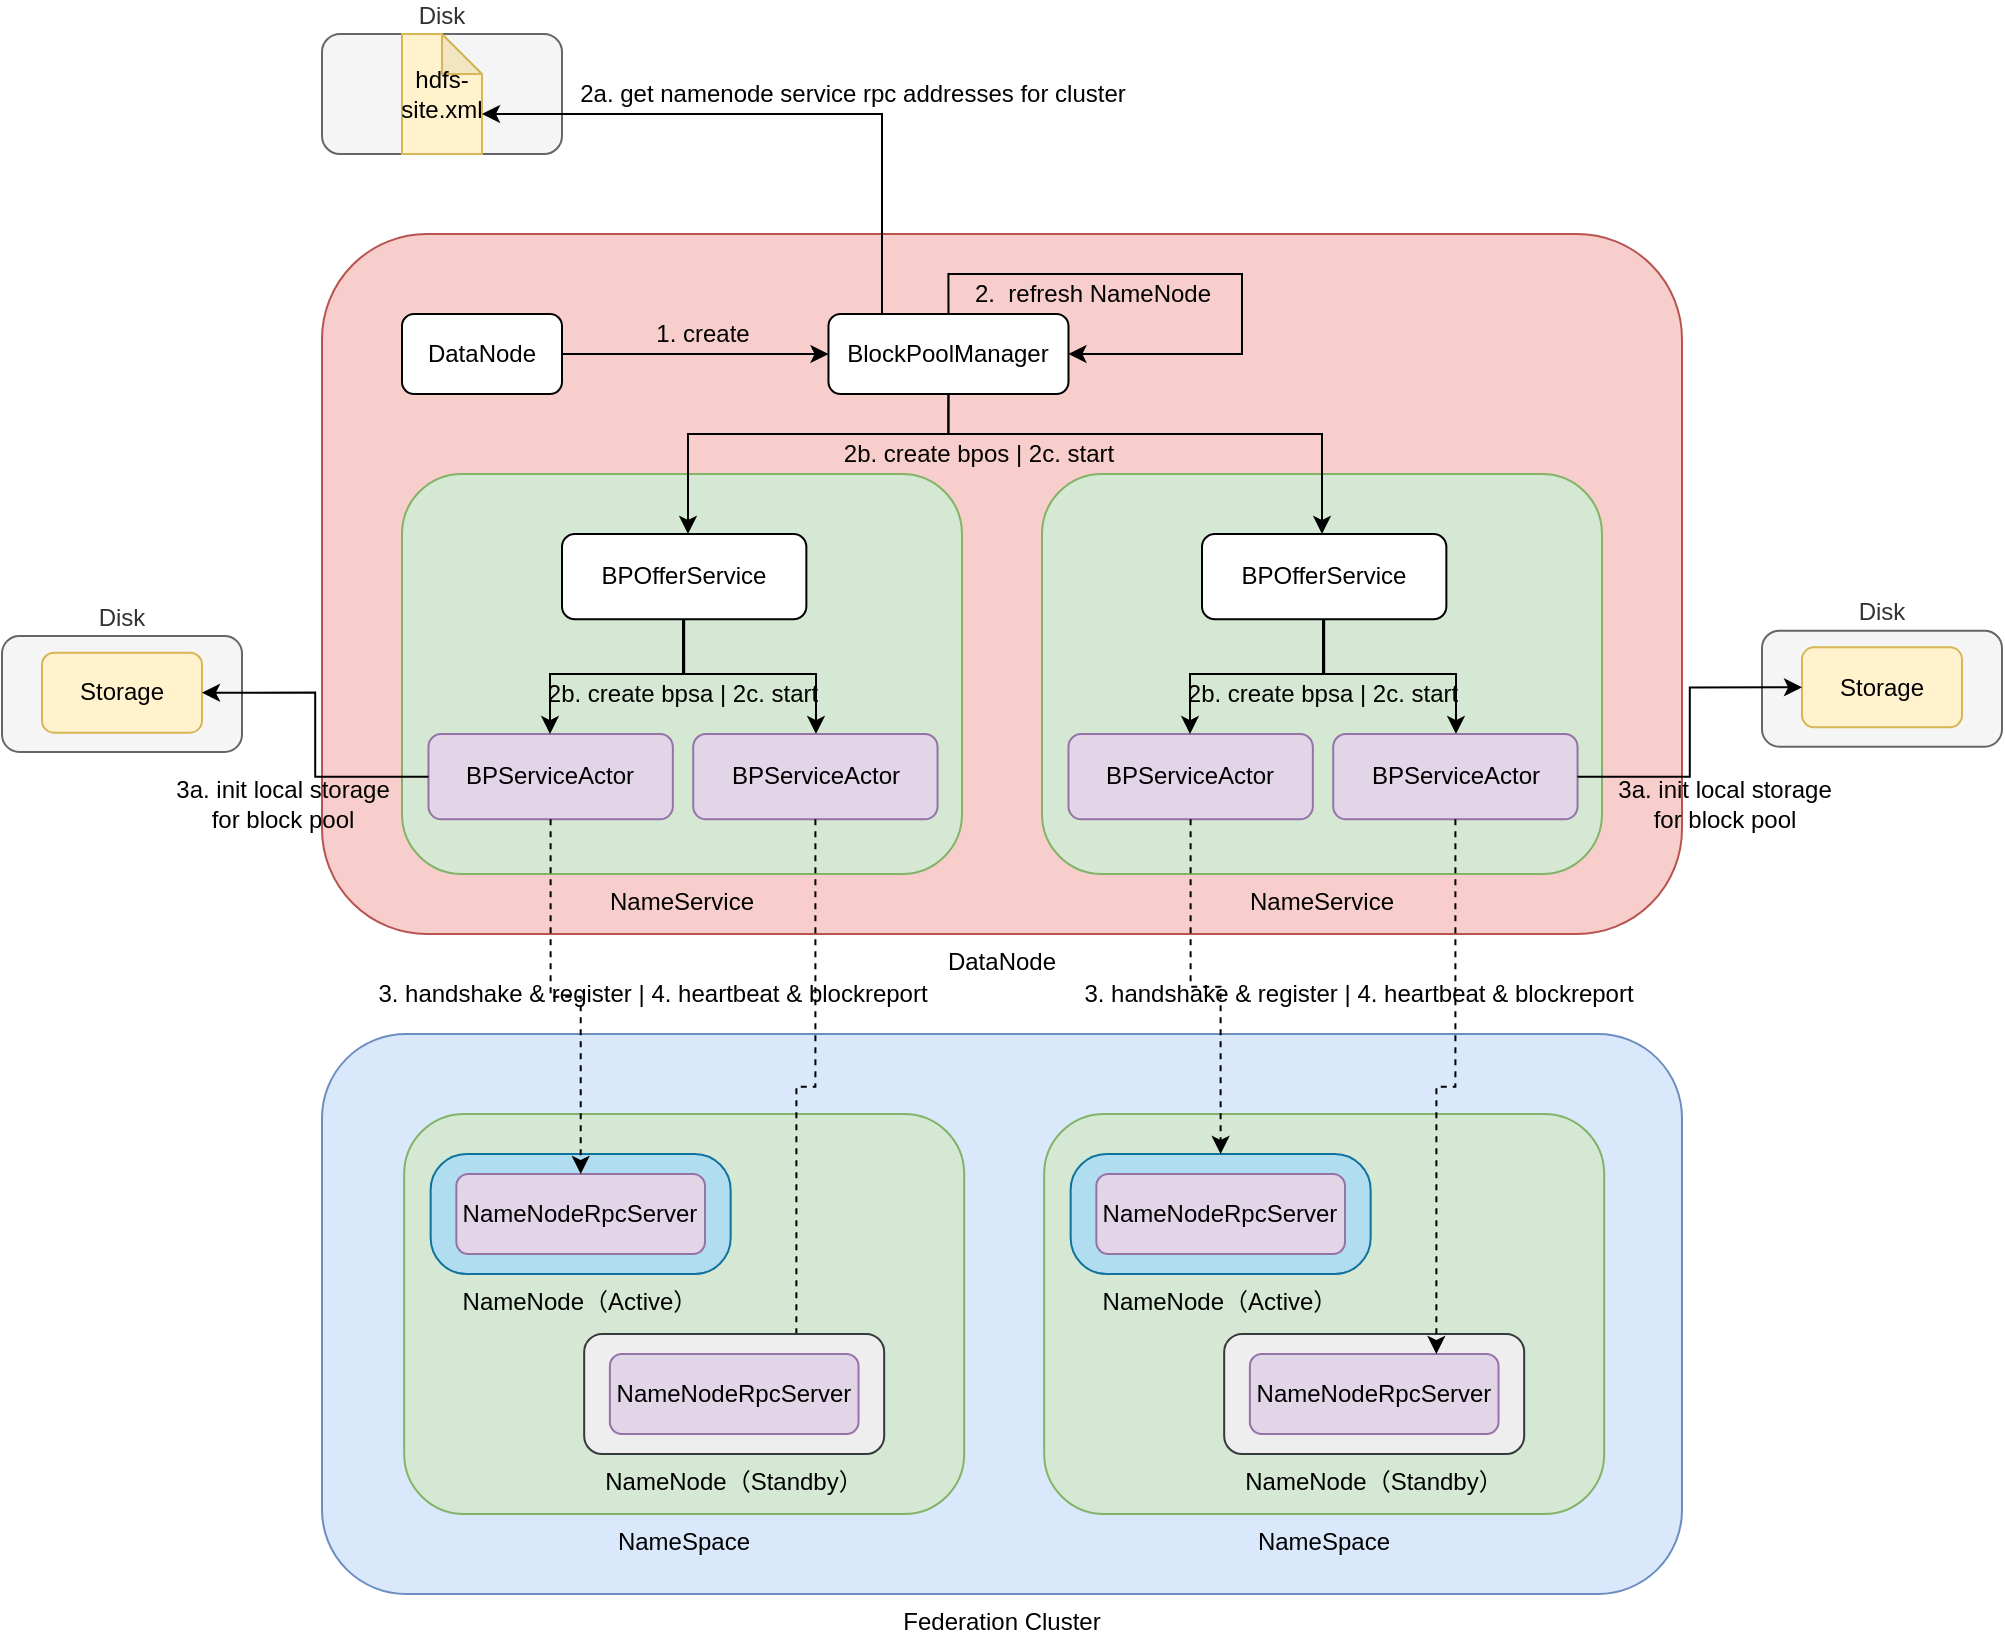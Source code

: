 <mxfile version="12.4.2" type="device" pages="1"><diagram id="BVWFUm5HgaKazrf4glJs" name="第 1 页"><mxGraphModel dx="1933" dy="1999" grid="1" gridSize="10" guides="1" tooltips="1" connect="1" arrows="1" fold="1" page="1" pageScale="1" pageWidth="827" pageHeight="1169" math="0" shadow="0"><root><mxCell id="0"/><mxCell id="1" parent="0"/><mxCell id="snS-QdmQZp3Ntk9CeJMv-30" value="Federation Cluster" style="rounded=1;whiteSpace=wrap;html=1;fillColor=#dae8fc;strokeColor=#6c8ebf;labelPosition=center;verticalLabelPosition=bottom;align=center;verticalAlign=top;" parent="1" vertex="1"><mxGeometry x="80" y="480" width="680" height="280" as="geometry"/></mxCell><mxCell id="KTZy7Q6s9yKjMBRWWBYp-1" value="DataNode" style="rounded=1;whiteSpace=wrap;html=1;fillColor=#f8cecc;strokeColor=#b85450;labelPosition=center;verticalLabelPosition=bottom;align=center;verticalAlign=top;" parent="1" vertex="1"><mxGeometry x="80" y="80" width="680" height="350" as="geometry"/></mxCell><mxCell id="KTZy7Q6s9yKjMBRWWBYp-5" style="edgeStyle=orthogonalEdgeStyle;rounded=0;orthogonalLoop=1;jettySize=auto;html=1;entryX=0;entryY=0.5;entryDx=0;entryDy=0;" parent="1" source="KTZy7Q6s9yKjMBRWWBYp-2" target="KTZy7Q6s9yKjMBRWWBYp-3" edge="1"><mxGeometry relative="1" as="geometry"/></mxCell><mxCell id="KTZy7Q6s9yKjMBRWWBYp-2" value="DataNode" style="rounded=1;whiteSpace=wrap;html=1;" parent="1" vertex="1"><mxGeometry x="120" y="120" width="80" height="40" as="geometry"/></mxCell><mxCell id="KTZy7Q6s9yKjMBRWWBYp-3" value="BlockPoolManager" style="rounded=1;whiteSpace=wrap;html=1;" parent="1" vertex="1"><mxGeometry x="333.24" y="120" width="120" height="40" as="geometry"/></mxCell><mxCell id="snS-QdmQZp3Ntk9CeJMv-1" value="1. create" style="text;html=1;align=center;verticalAlign=middle;resizable=0;points=[];;autosize=1;" parent="1" vertex="1"><mxGeometry x="240.0" y="120" width="60" height="20" as="geometry"/></mxCell><mxCell id="snS-QdmQZp3Ntk9CeJMv-2" style="edgeStyle=orthogonalEdgeStyle;rounded=0;orthogonalLoop=1;jettySize=auto;html=1;exitX=0.5;exitY=0;exitDx=0;exitDy=0;" parent="1" source="KTZy7Q6s9yKjMBRWWBYp-3" target="KTZy7Q6s9yKjMBRWWBYp-3" edge="1"><mxGeometry relative="1" as="geometry"><Array as="points"><mxPoint x="393" y="100"/><mxPoint x="540" y="100"/><mxPoint x="540" y="140"/></Array></mxGeometry></mxCell><mxCell id="snS-QdmQZp3Ntk9CeJMv-3" value="2.&amp;nbsp;&amp;nbsp;refresh NameNode" style="text;html=1;align=center;verticalAlign=middle;resizable=0;points=[];;autosize=1;" parent="1" vertex="1"><mxGeometry x="400" y="100" width="130" height="20" as="geometry"/></mxCell><mxCell id="snS-QdmQZp3Ntk9CeJMv-4" value="Disk" style="rounded=1;whiteSpace=wrap;html=1;labelPosition=center;verticalLabelPosition=top;align=center;verticalAlign=bottom;fillColor=#f5f5f5;strokeColor=#666666;fontColor=#333333;" parent="1" vertex="1"><mxGeometry x="80" y="-20" width="120" height="60" as="geometry"/></mxCell><mxCell id="snS-QdmQZp3Ntk9CeJMv-6" value="hdfs-site.xml" style="shape=note;whiteSpace=wrap;html=1;backgroundOutline=1;darkOpacity=0.05;size=20;fillColor=#fff2cc;strokeColor=#d6b656;" parent="1" vertex="1"><mxGeometry x="120" y="-20" width="40" height="60" as="geometry"/></mxCell><mxCell id="snS-QdmQZp3Ntk9CeJMv-7" style="edgeStyle=orthogonalEdgeStyle;rounded=0;orthogonalLoop=1;jettySize=auto;html=1;entryX=0;entryY=0;entryDx=40;entryDy=40;entryPerimeter=0;" parent="1" source="KTZy7Q6s9yKjMBRWWBYp-3" target="snS-QdmQZp3Ntk9CeJMv-6" edge="1"><mxGeometry relative="1" as="geometry"><Array as="points"><mxPoint x="360" y="20"/></Array></mxGeometry></mxCell><mxCell id="snS-QdmQZp3Ntk9CeJMv-8" value="2a.&amp;nbsp;get namenode service rpc addresses for cluster" style="text;html=1;align=center;verticalAlign=middle;resizable=0;points=[];;autosize=1;" parent="1" vertex="1"><mxGeometry x="200" width="290" height="20" as="geometry"/></mxCell><mxCell id="snS-QdmQZp3Ntk9CeJMv-17" value="3. handshake &amp;amp; register | 4. heartbeat &amp;amp; blockreport" style="text;html=1;align=center;verticalAlign=middle;resizable=0;points=[];;autosize=1;" parent="1" vertex="1"><mxGeometry x="100" y="450" width="290" height="20" as="geometry"/></mxCell><mxCell id="snS-QdmQZp3Ntk9CeJMv-9" value="2b. create bpos | 2c. start" style="text;html=1;align=center;verticalAlign=middle;resizable=0;points=[];;autosize=1;" parent="1" vertex="1"><mxGeometry x="333.24" y="180" width="150" height="20" as="geometry"/></mxCell><mxCell id="snS-QdmQZp3Ntk9CeJMv-20" value="NameSpace" style="rounded=1;whiteSpace=wrap;html=1;fillColor=#d5e8d4;strokeColor=#82b366;labelPosition=center;verticalLabelPosition=bottom;align=center;verticalAlign=top;" parent="1" vertex="1"><mxGeometry x="121.09" y="520" width="280" height="200" as="geometry"/></mxCell><mxCell id="snS-QdmQZp3Ntk9CeJMv-21" value="" style="group" parent="1" vertex="1" connectable="0"><mxGeometry x="134.33" y="540" width="150" height="60" as="geometry"/></mxCell><mxCell id="KTZy7Q6s9yKjMBRWWBYp-28" value="NameNode（Active）" style="rounded=1;whiteSpace=wrap;html=1;labelPosition=center;verticalLabelPosition=bottom;align=center;verticalAlign=top;fillColor=#b1ddf0;strokeColor=#10739e;arcSize=30;" parent="snS-QdmQZp3Ntk9CeJMv-21" vertex="1"><mxGeometry width="150" height="60" as="geometry"/></mxCell><mxCell id="KTZy7Q6s9yKjMBRWWBYp-29" value="NameNodeRpcServer" style="rounded=1;whiteSpace=wrap;html=1;fillColor=#e1d5e7;strokeColor=#9673a6;" parent="snS-QdmQZp3Ntk9CeJMv-21" vertex="1"><mxGeometry x="12.84" y="10" width="124.33" height="40" as="geometry"/></mxCell><mxCell id="snS-QdmQZp3Ntk9CeJMv-43" value="NameSpace" style="rounded=1;whiteSpace=wrap;html=1;fillColor=#d5e8d4;strokeColor=#82b366;labelPosition=center;verticalLabelPosition=bottom;align=center;verticalAlign=top;" parent="1" vertex="1"><mxGeometry x="441.09" y="520" width="280" height="200" as="geometry"/></mxCell><mxCell id="snS-QdmQZp3Ntk9CeJMv-44" value="" style="group" parent="1" vertex="1" connectable="0"><mxGeometry x="454.33" y="540" width="150" height="60" as="geometry"/></mxCell><mxCell id="snS-QdmQZp3Ntk9CeJMv-45" value="NameNode（Active）" style="rounded=1;whiteSpace=wrap;html=1;labelPosition=center;verticalLabelPosition=bottom;align=center;verticalAlign=top;fillColor=#b1ddf0;strokeColor=#10739e;arcSize=30;" parent="snS-QdmQZp3Ntk9CeJMv-44" vertex="1"><mxGeometry width="150" height="60" as="geometry"/></mxCell><mxCell id="snS-QdmQZp3Ntk9CeJMv-46" value="NameNodeRpcServer" style="rounded=1;whiteSpace=wrap;html=1;fillColor=#e1d5e7;strokeColor=#9673a6;" parent="snS-QdmQZp3Ntk9CeJMv-44" vertex="1"><mxGeometry x="12.84" y="10" width="124.33" height="40" as="geometry"/></mxCell><mxCell id="snS-QdmQZp3Ntk9CeJMv-47" value="" style="group" parent="1" vertex="1" connectable="0"><mxGeometry x="531.09" y="630" width="150" height="60" as="geometry"/></mxCell><mxCell id="snS-QdmQZp3Ntk9CeJMv-48" value="NameNode（Standby）" style="rounded=1;whiteSpace=wrap;html=1;labelPosition=center;verticalLabelPosition=bottom;align=center;verticalAlign=top;fillColor=#eeeeee;strokeColor=#36393d;" parent="snS-QdmQZp3Ntk9CeJMv-47" vertex="1"><mxGeometry width="150" height="60" as="geometry"/></mxCell><mxCell id="snS-QdmQZp3Ntk9CeJMv-49" value="NameNodeRpcServer" style="rounded=1;whiteSpace=wrap;html=1;fillColor=#e1d5e7;strokeColor=#9673a6;" parent="snS-QdmQZp3Ntk9CeJMv-47" vertex="1"><mxGeometry x="12.84" y="10" width="124.33" height="40" as="geometry"/></mxCell><mxCell id="snS-QdmQZp3Ntk9CeJMv-34" value="NameService" style="rounded=1;whiteSpace=wrap;html=1;fillColor=#d5e8d4;strokeColor=#82b366;labelPosition=center;verticalLabelPosition=bottom;align=center;verticalAlign=top;" parent="1" vertex="1"><mxGeometry x="440" y="200" width="280" height="200" as="geometry"/></mxCell><mxCell id="snS-QdmQZp3Ntk9CeJMv-35" style="edgeStyle=orthogonalEdgeStyle;rounded=0;orthogonalLoop=1;jettySize=auto;html=1;" parent="1" target="snS-QdmQZp3Ntk9CeJMv-39" edge="1"><mxGeometry relative="1" as="geometry"><mxPoint x="580.509" y="260.337" as="sourcePoint"/><mxPoint x="646.691" y="289.003" as="targetPoint"/><Array as="points"><mxPoint x="581" y="300"/><mxPoint x="647" y="300"/></Array></mxGeometry></mxCell><mxCell id="snS-QdmQZp3Ntk9CeJMv-36" value="BPOfferService" style="rounded=1;whiteSpace=wrap;html=1;" parent="1" vertex="1"><mxGeometry x="519.999" y="230.0" width="122.182" height="42.667" as="geometry"/></mxCell><mxCell id="snS-QdmQZp3Ntk9CeJMv-37" value="BPServiceActor" style="rounded=1;whiteSpace=wrap;html=1;fillColor=#e1d5e7;strokeColor=#9673a6;" parent="1" vertex="1"><mxGeometry x="453.236" y="330.003" width="122.182" height="42.667" as="geometry"/></mxCell><mxCell id="snS-QdmQZp3Ntk9CeJMv-38" style="edgeStyle=orthogonalEdgeStyle;rounded=0;orthogonalLoop=1;jettySize=auto;html=1;" parent="1" source="snS-QdmQZp3Ntk9CeJMv-36" target="snS-QdmQZp3Ntk9CeJMv-37" edge="1"><mxGeometry relative="1" as="geometry"><Array as="points"><mxPoint x="581" y="300"/><mxPoint x="514" y="300"/></Array></mxGeometry></mxCell><mxCell id="snS-QdmQZp3Ntk9CeJMv-39" value="BPServiceActor" style="rounded=1;whiteSpace=wrap;html=1;fillColor=#e1d5e7;strokeColor=#9673a6;" parent="1" vertex="1"><mxGeometry x="585.6" y="330.003" width="122.182" height="42.667" as="geometry"/></mxCell><mxCell id="snS-QdmQZp3Ntk9CeJMv-41" value="2b. create bpsa | 2c. start" style="text;html=1;align=center;verticalAlign=middle;resizable=0;points=[];;autosize=1;" parent="1" vertex="1"><mxGeometry x="505" y="300" width="150" height="20" as="geometry"/></mxCell><mxCell id="KTZy7Q6s9yKjMBRWWBYp-42" value="NameService" style="rounded=1;whiteSpace=wrap;html=1;fillColor=#d5e8d4;strokeColor=#82b366;labelPosition=center;verticalLabelPosition=bottom;align=center;verticalAlign=top;" parent="1" vertex="1"><mxGeometry x="120" y="200" width="280" height="200" as="geometry"/></mxCell><mxCell id="KTZy7Q6s9yKjMBRWWBYp-43" style="edgeStyle=orthogonalEdgeStyle;rounded=0;orthogonalLoop=1;jettySize=auto;html=1;" parent="1" target="KTZy7Q6s9yKjMBRWWBYp-47" edge="1"><mxGeometry relative="1" as="geometry"><mxPoint x="260.509" y="260.337" as="sourcePoint"/><mxPoint x="326.691" y="289.003" as="targetPoint"/><Array as="points"><mxPoint x="261" y="300"/><mxPoint x="327" y="300"/></Array></mxGeometry></mxCell><mxCell id="KTZy7Q6s9yKjMBRWWBYp-44" value="BPOfferService" style="rounded=1;whiteSpace=wrap;html=1;" parent="1" vertex="1"><mxGeometry x="199.999" y="230.0" width="122.182" height="42.667" as="geometry"/></mxCell><mxCell id="KTZy7Q6s9yKjMBRWWBYp-45" value="BPServiceActor" style="rounded=1;whiteSpace=wrap;html=1;fillColor=#e1d5e7;strokeColor=#9673a6;" parent="1" vertex="1"><mxGeometry x="133.236" y="330.003" width="122.182" height="42.667" as="geometry"/></mxCell><mxCell id="KTZy7Q6s9yKjMBRWWBYp-46" style="edgeStyle=orthogonalEdgeStyle;rounded=0;orthogonalLoop=1;jettySize=auto;html=1;" parent="1" source="KTZy7Q6s9yKjMBRWWBYp-44" target="KTZy7Q6s9yKjMBRWWBYp-45" edge="1"><mxGeometry relative="1" as="geometry"><Array as="points"><mxPoint x="261" y="300"/><mxPoint x="194" y="300"/></Array></mxGeometry></mxCell><mxCell id="KTZy7Q6s9yKjMBRWWBYp-47" value="BPServiceActor" style="rounded=1;whiteSpace=wrap;html=1;fillColor=#e1d5e7;strokeColor=#9673a6;" parent="1" vertex="1"><mxGeometry x="265.6" y="330.003" width="122.182" height="42.667" as="geometry"/></mxCell><mxCell id="snS-QdmQZp3Ntk9CeJMv-10" value="2b. create bpsa | 2c. start" style="text;html=1;align=center;verticalAlign=middle;resizable=0;points=[];;autosize=1;" parent="1" vertex="1"><mxGeometry x="185" y="300" width="150" height="20" as="geometry"/></mxCell><mxCell id="snS-QdmQZp3Ntk9CeJMv-15" style="edgeStyle=orthogonalEdgeStyle;rounded=0;orthogonalLoop=1;jettySize=auto;html=1;dashed=1;" parent="1" source="KTZy7Q6s9yKjMBRWWBYp-45" target="KTZy7Q6s9yKjMBRWWBYp-29" edge="1"><mxGeometry relative="1" as="geometry"/></mxCell><mxCell id="snS-QdmQZp3Ntk9CeJMv-53" style="edgeStyle=orthogonalEdgeStyle;rounded=0;orthogonalLoop=1;jettySize=auto;html=1;entryX=0.75;entryY=0;entryDx=0;entryDy=0;dashed=1;" parent="1" source="KTZy7Q6s9yKjMBRWWBYp-47" target="snS-QdmQZp3Ntk9CeJMv-24" edge="1"><mxGeometry relative="1" as="geometry"/></mxCell><mxCell id="snS-QdmQZp3Ntk9CeJMv-51" style="edgeStyle=orthogonalEdgeStyle;rounded=0;orthogonalLoop=1;jettySize=auto;html=1;dashed=1;" parent="1" source="snS-QdmQZp3Ntk9CeJMv-37" target="snS-QdmQZp3Ntk9CeJMv-45" edge="1"><mxGeometry relative="1" as="geometry"/></mxCell><mxCell id="snS-QdmQZp3Ntk9CeJMv-52" style="edgeStyle=orthogonalEdgeStyle;rounded=0;orthogonalLoop=1;jettySize=auto;html=1;entryX=0.75;entryY=0;entryDx=0;entryDy=0;dashed=1;" parent="1" source="snS-QdmQZp3Ntk9CeJMv-39" target="snS-QdmQZp3Ntk9CeJMv-49" edge="1"><mxGeometry relative="1" as="geometry"/></mxCell><mxCell id="snS-QdmQZp3Ntk9CeJMv-23" value="NameNode（Standby）" style="rounded=1;whiteSpace=wrap;html=1;labelPosition=center;verticalLabelPosition=bottom;align=center;verticalAlign=top;fillColor=#eeeeee;strokeColor=#36393d;" parent="1" vertex="1"><mxGeometry x="211.09" y="630" width="150" height="60" as="geometry"/></mxCell><mxCell id="snS-QdmQZp3Ntk9CeJMv-24" value="NameNodeRpcServer" style="rounded=1;whiteSpace=wrap;html=1;fillColor=#e1d5e7;strokeColor=#9673a6;" parent="1" vertex="1"><mxGeometry x="223.93" y="640" width="124.33" height="40" as="geometry"/></mxCell><mxCell id="KTZy7Q6s9yKjMBRWWBYp-32" style="edgeStyle=orthogonalEdgeStyle;rounded=0;orthogonalLoop=1;jettySize=auto;html=1;exitX=0.5;exitY=1;exitDx=0;exitDy=0;" parent="1" source="KTZy7Q6s9yKjMBRWWBYp-3" target="KTZy7Q6s9yKjMBRWWBYp-44" edge="1"><mxGeometry relative="1" as="geometry"><mxPoint x="263" y="219" as="targetPoint"/><Array as="points"><mxPoint x="393" y="180"/><mxPoint x="263" y="180"/></Array></mxGeometry></mxCell><mxCell id="snS-QdmQZp3Ntk9CeJMv-50" style="edgeStyle=orthogonalEdgeStyle;rounded=0;orthogonalLoop=1;jettySize=auto;html=1;entryX=0.5;entryY=0.15;entryDx=0;entryDy=0;entryPerimeter=0;" parent="1" source="KTZy7Q6s9yKjMBRWWBYp-3" target="snS-QdmQZp3Ntk9CeJMv-34" edge="1"><mxGeometry relative="1" as="geometry"/></mxCell><mxCell id="tMkNoioDzbtbWBlvN66O-1" value="3. handshake &amp;amp; register | 4. heartbeat &amp;amp; blockreport" style="text;html=1;align=center;verticalAlign=middle;resizable=0;points=[];;autosize=1;" vertex="1" parent="1"><mxGeometry x="453.24" y="450" width="290" height="20" as="geometry"/></mxCell><mxCell id="tMkNoioDzbtbWBlvN66O-6" value="3a. init local storage &lt;br&gt;for block pool" style="text;html=1;align=center;verticalAlign=middle;resizable=0;points=[];;autosize=1;" vertex="1" parent="1"><mxGeometry y="350.34" width="120" height="30" as="geometry"/></mxCell><mxCell id="tMkNoioDzbtbWBlvN66O-7" value="" style="group" vertex="1" connectable="0" parent="1"><mxGeometry x="-80" y="281.0" width="120" height="58" as="geometry"/></mxCell><mxCell id="tMkNoioDzbtbWBlvN66O-2" value="Disk" style="rounded=1;whiteSpace=wrap;html=1;labelPosition=center;verticalLabelPosition=top;align=center;verticalAlign=bottom;fillColor=#f5f5f5;strokeColor=#666666;fontColor=#333333;" vertex="1" parent="tMkNoioDzbtbWBlvN66O-7"><mxGeometry width="120" height="58" as="geometry"/></mxCell><mxCell id="tMkNoioDzbtbWBlvN66O-5" value="Storage" style="rounded=1;whiteSpace=wrap;html=1;fillColor=#fff2cc;strokeColor=#d6b656;" vertex="1" parent="tMkNoioDzbtbWBlvN66O-7"><mxGeometry x="20" y="8.33" width="80" height="40" as="geometry"/></mxCell><mxCell id="tMkNoioDzbtbWBlvN66O-8" value="" style="group" vertex="1" connectable="0" parent="1"><mxGeometry x="800" y="278.34" width="120" height="58" as="geometry"/></mxCell><mxCell id="tMkNoioDzbtbWBlvN66O-9" value="Disk" style="rounded=1;whiteSpace=wrap;html=1;labelPosition=center;verticalLabelPosition=top;align=center;verticalAlign=bottom;fillColor=#f5f5f5;strokeColor=#666666;fontColor=#333333;" vertex="1" parent="tMkNoioDzbtbWBlvN66O-8"><mxGeometry width="120" height="58" as="geometry"/></mxCell><mxCell id="tMkNoioDzbtbWBlvN66O-10" value="Storage" style="rounded=1;whiteSpace=wrap;html=1;fillColor=#fff2cc;strokeColor=#d6b656;" vertex="1" parent="tMkNoioDzbtbWBlvN66O-8"><mxGeometry x="20" y="8.33" width="80" height="40" as="geometry"/></mxCell><mxCell id="tMkNoioDzbtbWBlvN66O-3" style="edgeStyle=orthogonalEdgeStyle;rounded=0;orthogonalLoop=1;jettySize=auto;html=1;entryX=1;entryY=0.5;entryDx=0;entryDy=0;" edge="1" parent="1" source="KTZy7Q6s9yKjMBRWWBYp-45" target="tMkNoioDzbtbWBlvN66O-5"><mxGeometry relative="1" as="geometry"/></mxCell><mxCell id="tMkNoioDzbtbWBlvN66O-12" style="edgeStyle=orthogonalEdgeStyle;rounded=0;orthogonalLoop=1;jettySize=auto;html=1;entryX=0;entryY=0.5;entryDx=0;entryDy=0;" edge="1" parent="1" source="snS-QdmQZp3Ntk9CeJMv-39" target="tMkNoioDzbtbWBlvN66O-10"><mxGeometry relative="1" as="geometry"/></mxCell><mxCell id="tMkNoioDzbtbWBlvN66O-13" value="3a. init local storage &lt;br&gt;for block pool" style="text;html=1;align=center;verticalAlign=middle;resizable=0;points=[];;autosize=1;" vertex="1" parent="1"><mxGeometry x="721.09" y="350.34" width="120" height="30" as="geometry"/></mxCell></root></mxGraphModel></diagram></mxfile>